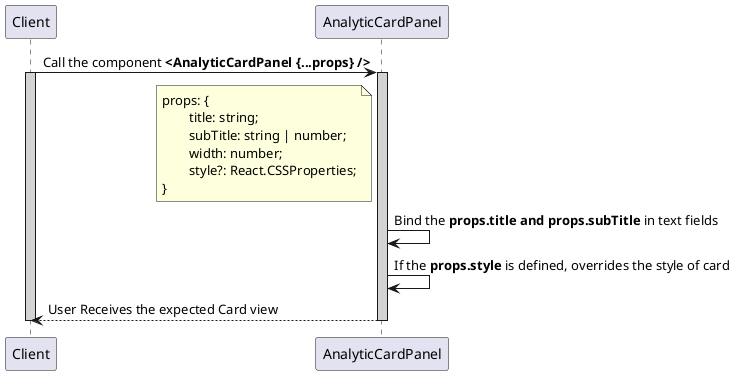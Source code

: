 @startuml AnalyticCardPanel Sequence Diagram
participant Client
participant AnalyticCardPanel

Client -> AnalyticCardPanel : Call the component **<AnalyticCardPanel {...props} />**
activate Client #D3D3D3
activate AnalyticCardPanel #D3D3D3
    note left of AnalyticCardPanel : props: {\n\ttitle: string;\n\tsubTitle: string | number;\n\twidth: number;\n\tstyle?: React.CSSProperties;\n}
    AnalyticCardPanel -> AnalyticCardPanel : Bind the **props.title and props.subTitle** in text fields
    AnalyticCardPanel -> AnalyticCardPanel : If the **props.style** is defined, overrides the style of card 
    Client <-- AnalyticCardPanel : User Receives the expected Card view
deactivate AnalyticCardPanel
deactivate Client

@enduml